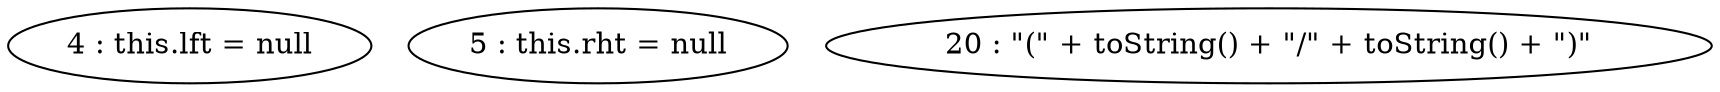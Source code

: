 digraph G {
"4 : this.lft = null"
"5 : this.rht = null"
"20 : \"(\" + toString() + \"/\" + toString() + \")\""
}